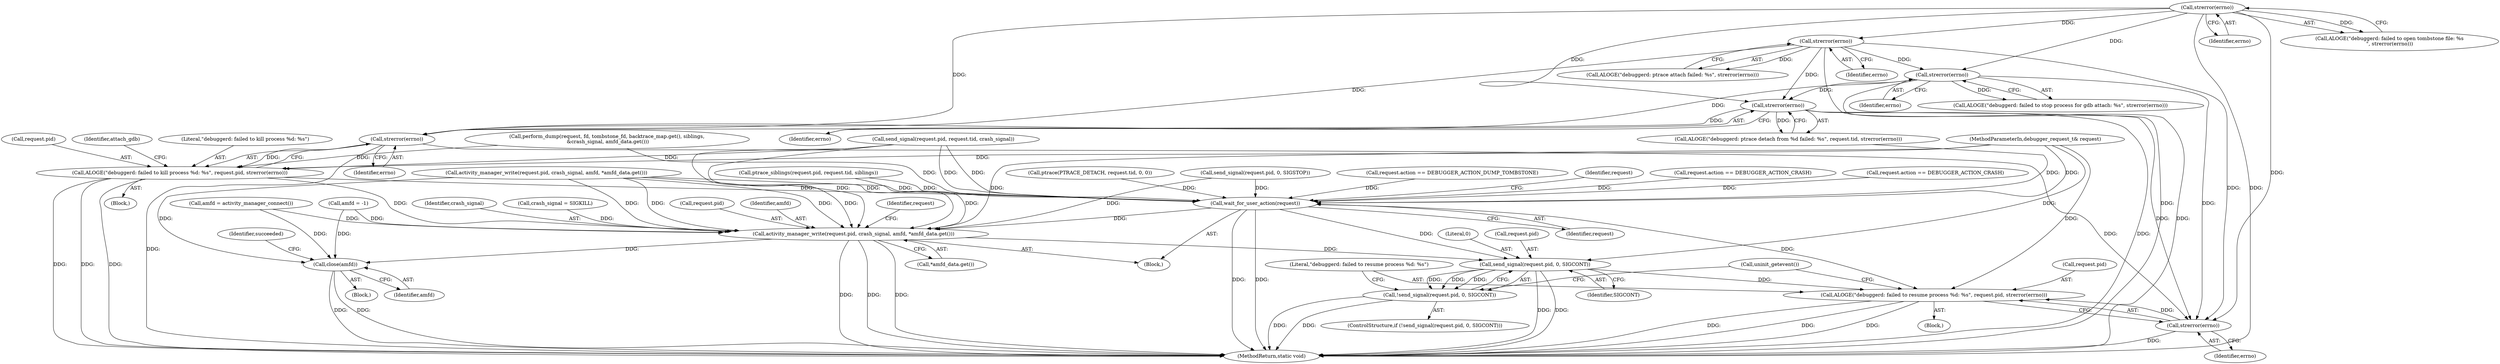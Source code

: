 digraph "0_Android_d7603583f90c2bc6074a4ee2886bd28082d7c65b_1@API" {
"1000341" [label="(Call,strerror(errno))"];
"1000158" [label="(Call,strerror(errno))"];
"1000130" [label="(Call,strerror(errno))"];
"1000306" [label="(Call,strerror(errno))"];
"1000273" [label="(Call,strerror(errno))"];
"1000336" [label="(Call,ALOGE(\"debuggerd: failed to kill process %d: %s\", request.pid, strerror(errno)))"];
"1000346" [label="(Call,wait_for_user_action(request))"];
"1000348" [label="(Call,activity_manager_write(request.pid, crash_signal, amfd, *amfd_data.get()))"];
"1000358" [label="(Call,send_signal(request.pid, 0, SIGCONT))"];
"1000357" [label="(Call,!send_signal(request.pid, 0, SIGCONT))"];
"1000365" [label="(Call,ALOGE(\"debuggerd: failed to resume process %d: %s\", request.pid, strerror(errno)))"];
"1000373" [label="(Call,close(amfd))"];
"1000370" [label="(Call,strerror(errno))"];
"1000347" [label="(Identifier,request)"];
"1000372" [label="(Call,uninit_getevent())"];
"1000227" [label="(Call,crash_signal = SIGKILL)"];
"1000307" [label="(Identifier,errno)"];
"1000102" [label="(MethodParameterIn,debugger_request_t& request)"];
"1000365" [label="(Call,ALOGE(\"debuggerd: failed to resume process %d: %s\", request.pid, strerror(errno)))"];
"1000211" [label="(Call,amfd = activity_manager_connect())"];
"1000362" [label="(Literal,0)"];
"1000273" [label="(Call,strerror(errno))"];
"1000156" [label="(Call,ALOGE(\"debuggerd: ptrace attach failed: %s\", strerror(errno)))"];
"1000349" [label="(Call,request.pid)"];
"1000306" [label="(Call,strerror(errno))"];
"1000327" [label="(Call,send_signal(request.pid, request.tid, crash_signal))"];
"1000353" [label="(Identifier,amfd)"];
"1000370" [label="(Call,strerror(errno))"];
"1000364" [label="(Block,)"];
"1000373" [label="(Call,close(amfd))"];
"1000232" [label="(Call,perform_dump(request, fd, tombstone_fd, backtrace_map.get(), siblings,\n &crash_signal, amfd_data.get()))"];
"1000195" [label="(Call,amfd = -1)"];
"1000342" [label="(Identifier,errno)"];
"1000374" [label="(Identifier,amfd)"];
"1000282" [label="(Call,activity_manager_write(request.pid, crash_signal, amfd, *amfd_data.get()))"];
"1000356" [label="(ControlStructure,if (!send_signal(request.pid, 0, SIGCONT)))"];
"1000292" [label="(Call,ptrace(PTRACE_DETACH, request.tid, 0, 0))"];
"1000159" [label="(Identifier,errno)"];
"1000358" [label="(Call,send_signal(request.pid, 0, SIGCONT))"];
"1000264" [label="(Call,send_signal(request.pid, 0, SIGSTOP))"];
"1000367" [label="(Call,request.pid)"];
"1000335" [label="(Block,)"];
"1000336" [label="(Call,ALOGE(\"debuggerd: failed to kill process %d: %s\", request.pid, strerror(errno)))"];
"1000371" [label="(Identifier,errno)"];
"1000245" [label="(Call,request.action == DEBUGGER_ACTION_DUMP_TOMBSTONE)"];
"1000360" [label="(Identifier,request)"];
"1000377" [label="(Identifier,succeeded)"];
"1000131" [label="(Identifier,errno)"];
"1000350" [label="(Identifier,request)"];
"1000337" [label="(Literal,\"debuggerd: failed to kill process %d: %s\")"];
"1000363" [label="(Identifier,SIGCONT)"];
"1000359" [label="(Call,request.pid)"];
"1000378" [label="(MethodReturn,static void)"];
"1000341" [label="(Call,strerror(errno))"];
"1000345" [label="(Block,)"];
"1000338" [label="(Call,request.pid)"];
"1000128" [label="(Call,ALOGE(\"debuggerd: failed to open tombstone file: %s\n\", strerror(errno)))"];
"1000301" [label="(Call,ALOGE(\"debuggerd: ptrace detach from %d failed: %s\", request.tid, strerror(errno)))"];
"1000158" [label="(Call,strerror(errno))"];
"1000319" [label="(Call,request.action == DEBUGGER_ACTION_CRASH)"];
"1000352" [label="(Identifier,crash_signal)"];
"1000354" [label="(Call,*amfd_data.get())"];
"1000271" [label="(Call,ALOGE(\"debuggerd: failed to stop process for gdb attach: %s\", strerror(errno)))"];
"1000357" [label="(Call,!send_signal(request.pid, 0, SIGCONT))"];
"1000346" [label="(Call,wait_for_user_action(request))"];
"1000344" [label="(Identifier,attach_gdb)"];
"1000366" [label="(Literal,\"debuggerd: failed to resume process %d: %s\")"];
"1000348" [label="(Call,activity_manager_write(request.pid, crash_signal, amfd, *amfd_data.get()))"];
"1000103" [label="(Block,)"];
"1000205" [label="(Call,request.action == DEBUGGER_ACTION_CRASH)"];
"1000274" [label="(Identifier,errno)"];
"1000185" [label="(Call,ptrace_siblings(request.pid, request.tid, siblings))"];
"1000130" [label="(Call,strerror(errno))"];
"1000341" -> "1000336"  [label="AST: "];
"1000341" -> "1000342"  [label="CFG: "];
"1000342" -> "1000341"  [label="AST: "];
"1000336" -> "1000341"  [label="CFG: "];
"1000341" -> "1000378"  [label="DDG: "];
"1000341" -> "1000336"  [label="DDG: "];
"1000158" -> "1000341"  [label="DDG: "];
"1000306" -> "1000341"  [label="DDG: "];
"1000273" -> "1000341"  [label="DDG: "];
"1000130" -> "1000341"  [label="DDG: "];
"1000341" -> "1000370"  [label="DDG: "];
"1000158" -> "1000156"  [label="AST: "];
"1000158" -> "1000159"  [label="CFG: "];
"1000159" -> "1000158"  [label="AST: "];
"1000156" -> "1000158"  [label="CFG: "];
"1000158" -> "1000378"  [label="DDG: "];
"1000158" -> "1000156"  [label="DDG: "];
"1000130" -> "1000158"  [label="DDG: "];
"1000158" -> "1000273"  [label="DDG: "];
"1000158" -> "1000306"  [label="DDG: "];
"1000158" -> "1000370"  [label="DDG: "];
"1000130" -> "1000128"  [label="AST: "];
"1000130" -> "1000131"  [label="CFG: "];
"1000131" -> "1000130"  [label="AST: "];
"1000128" -> "1000130"  [label="CFG: "];
"1000130" -> "1000378"  [label="DDG: "];
"1000130" -> "1000128"  [label="DDG: "];
"1000130" -> "1000273"  [label="DDG: "];
"1000130" -> "1000306"  [label="DDG: "];
"1000130" -> "1000370"  [label="DDG: "];
"1000306" -> "1000301"  [label="AST: "];
"1000306" -> "1000307"  [label="CFG: "];
"1000307" -> "1000306"  [label="AST: "];
"1000301" -> "1000306"  [label="CFG: "];
"1000306" -> "1000378"  [label="DDG: "];
"1000306" -> "1000301"  [label="DDG: "];
"1000273" -> "1000306"  [label="DDG: "];
"1000306" -> "1000370"  [label="DDG: "];
"1000273" -> "1000271"  [label="AST: "];
"1000273" -> "1000274"  [label="CFG: "];
"1000274" -> "1000273"  [label="AST: "];
"1000271" -> "1000273"  [label="CFG: "];
"1000273" -> "1000378"  [label="DDG: "];
"1000273" -> "1000271"  [label="DDG: "];
"1000273" -> "1000370"  [label="DDG: "];
"1000336" -> "1000335"  [label="AST: "];
"1000337" -> "1000336"  [label="AST: "];
"1000338" -> "1000336"  [label="AST: "];
"1000344" -> "1000336"  [label="CFG: "];
"1000336" -> "1000378"  [label="DDG: "];
"1000336" -> "1000378"  [label="DDG: "];
"1000336" -> "1000378"  [label="DDG: "];
"1000232" -> "1000336"  [label="DDG: "];
"1000327" -> "1000336"  [label="DDG: "];
"1000102" -> "1000336"  [label="DDG: "];
"1000336" -> "1000346"  [label="DDG: "];
"1000336" -> "1000348"  [label="DDG: "];
"1000346" -> "1000345"  [label="AST: "];
"1000346" -> "1000347"  [label="CFG: "];
"1000347" -> "1000346"  [label="AST: "];
"1000350" -> "1000346"  [label="CFG: "];
"1000346" -> "1000378"  [label="DDG: "];
"1000346" -> "1000378"  [label="DDG: "];
"1000185" -> "1000346"  [label="DDG: "];
"1000327" -> "1000346"  [label="DDG: "];
"1000327" -> "1000346"  [label="DDG: "];
"1000301" -> "1000346"  [label="DDG: "];
"1000205" -> "1000346"  [label="DDG: "];
"1000264" -> "1000346"  [label="DDG: "];
"1000319" -> "1000346"  [label="DDG: "];
"1000292" -> "1000346"  [label="DDG: "];
"1000232" -> "1000346"  [label="DDG: "];
"1000245" -> "1000346"  [label="DDG: "];
"1000282" -> "1000346"  [label="DDG: "];
"1000102" -> "1000346"  [label="DDG: "];
"1000346" -> "1000348"  [label="DDG: "];
"1000346" -> "1000358"  [label="DDG: "];
"1000346" -> "1000365"  [label="DDG: "];
"1000348" -> "1000345"  [label="AST: "];
"1000348" -> "1000354"  [label="CFG: "];
"1000349" -> "1000348"  [label="AST: "];
"1000352" -> "1000348"  [label="AST: "];
"1000353" -> "1000348"  [label="AST: "];
"1000354" -> "1000348"  [label="AST: "];
"1000360" -> "1000348"  [label="CFG: "];
"1000348" -> "1000378"  [label="DDG: "];
"1000348" -> "1000378"  [label="DDG: "];
"1000348" -> "1000378"  [label="DDG: "];
"1000185" -> "1000348"  [label="DDG: "];
"1000264" -> "1000348"  [label="DDG: "];
"1000327" -> "1000348"  [label="DDG: "];
"1000327" -> "1000348"  [label="DDG: "];
"1000282" -> "1000348"  [label="DDG: "];
"1000282" -> "1000348"  [label="DDG: "];
"1000282" -> "1000348"  [label="DDG: "];
"1000282" -> "1000348"  [label="DDG: "];
"1000102" -> "1000348"  [label="DDG: "];
"1000227" -> "1000348"  [label="DDG: "];
"1000211" -> "1000348"  [label="DDG: "];
"1000195" -> "1000348"  [label="DDG: "];
"1000348" -> "1000358"  [label="DDG: "];
"1000348" -> "1000373"  [label="DDG: "];
"1000358" -> "1000357"  [label="AST: "];
"1000358" -> "1000363"  [label="CFG: "];
"1000359" -> "1000358"  [label="AST: "];
"1000362" -> "1000358"  [label="AST: "];
"1000363" -> "1000358"  [label="AST: "];
"1000357" -> "1000358"  [label="CFG: "];
"1000358" -> "1000378"  [label="DDG: "];
"1000358" -> "1000378"  [label="DDG: "];
"1000358" -> "1000357"  [label="DDG: "];
"1000358" -> "1000357"  [label="DDG: "];
"1000358" -> "1000357"  [label="DDG: "];
"1000102" -> "1000358"  [label="DDG: "];
"1000358" -> "1000365"  [label="DDG: "];
"1000357" -> "1000356"  [label="AST: "];
"1000366" -> "1000357"  [label="CFG: "];
"1000372" -> "1000357"  [label="CFG: "];
"1000357" -> "1000378"  [label="DDG: "];
"1000357" -> "1000378"  [label="DDG: "];
"1000365" -> "1000364"  [label="AST: "];
"1000365" -> "1000370"  [label="CFG: "];
"1000366" -> "1000365"  [label="AST: "];
"1000367" -> "1000365"  [label="AST: "];
"1000370" -> "1000365"  [label="AST: "];
"1000372" -> "1000365"  [label="CFG: "];
"1000365" -> "1000378"  [label="DDG: "];
"1000365" -> "1000378"  [label="DDG: "];
"1000365" -> "1000378"  [label="DDG: "];
"1000102" -> "1000365"  [label="DDG: "];
"1000370" -> "1000365"  [label="DDG: "];
"1000373" -> "1000103"  [label="AST: "];
"1000373" -> "1000374"  [label="CFG: "];
"1000374" -> "1000373"  [label="AST: "];
"1000377" -> "1000373"  [label="CFG: "];
"1000373" -> "1000378"  [label="DDG: "];
"1000373" -> "1000378"  [label="DDG: "];
"1000282" -> "1000373"  [label="DDG: "];
"1000211" -> "1000373"  [label="DDG: "];
"1000195" -> "1000373"  [label="DDG: "];
"1000370" -> "1000371"  [label="CFG: "];
"1000371" -> "1000370"  [label="AST: "];
"1000370" -> "1000378"  [label="DDG: "];
}

